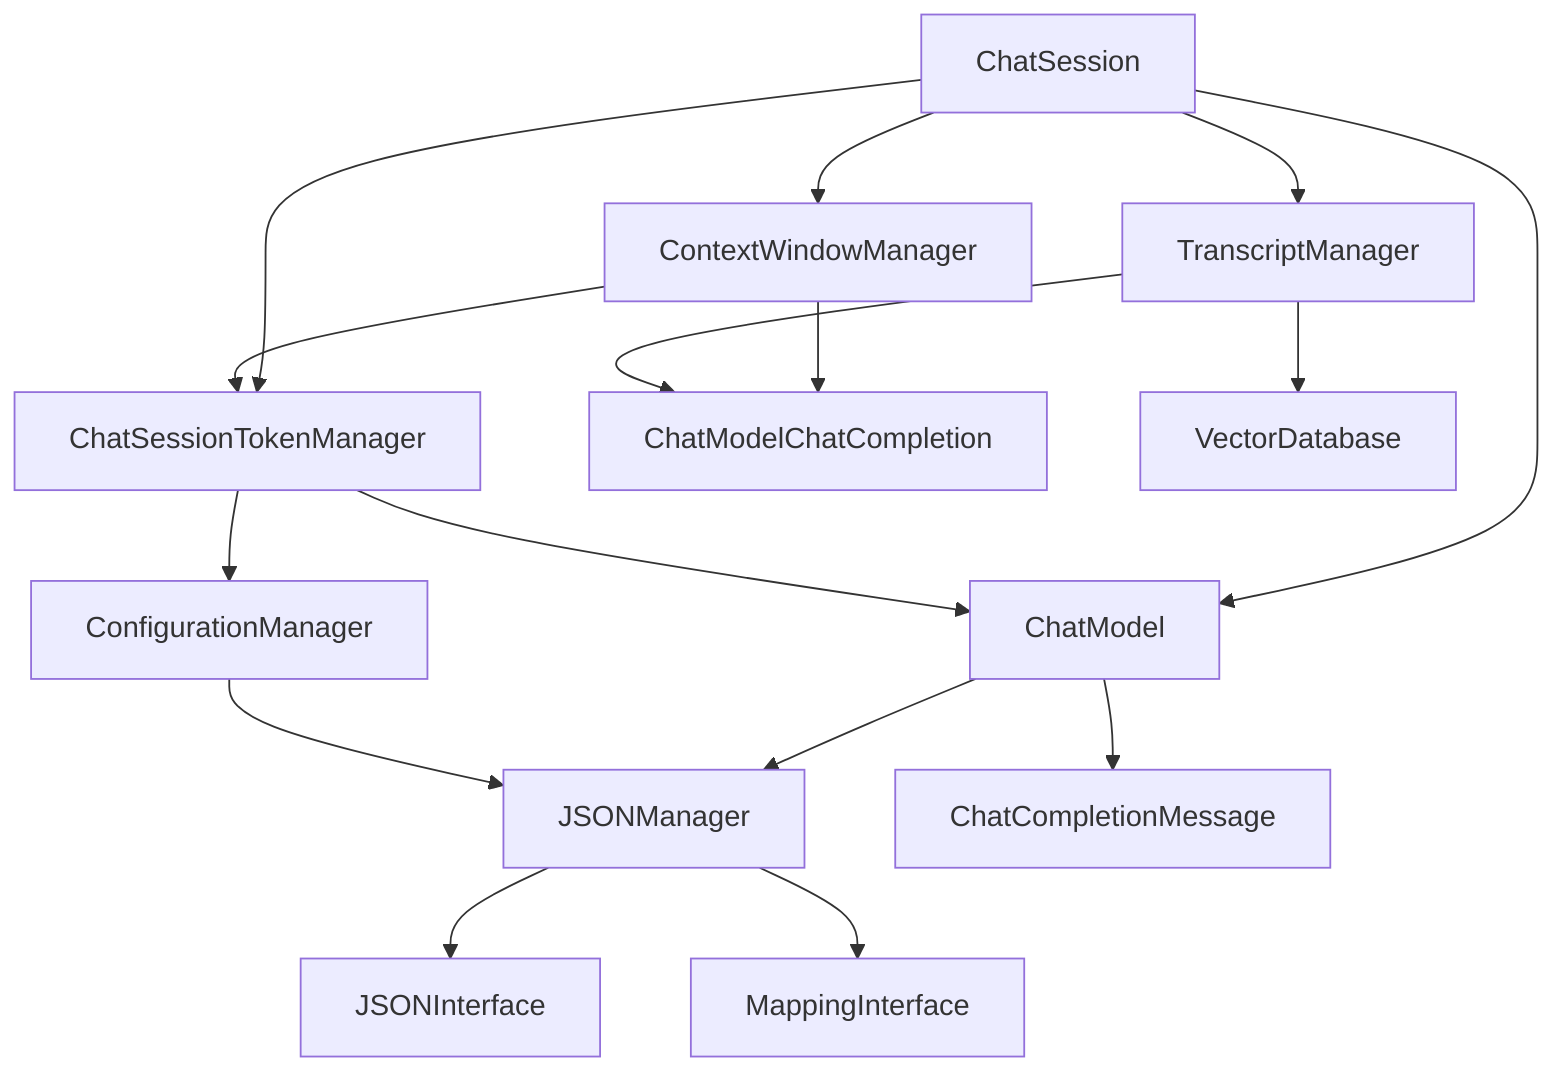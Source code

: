 graph TD

    A[ChatSession] --> B[ChatModel]
    A --> C[ChatSessionTokenManager]
    A --> D[ContextWindowManager]
    A --> E[TranscriptManager]
    
    B --> F[JSONManager]
    B --> G[ChatCompletionMessage]
    
    C --> H[ConfigurationManager]
    C --> B
    
    D --> I[ChatModelChatCompletion]
    D --> C
    
    E --> I
    E --> J[VectorDatabase]

    F --> K[JSONInterface]
    F --> L[MappingInterface]
    
    H --> F